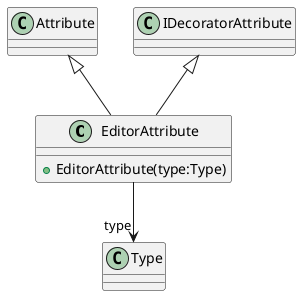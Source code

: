 @startuml
class EditorAttribute {
    + EditorAttribute(type:Type)
}
Attribute <|-- EditorAttribute
IDecoratorAttribute <|-- EditorAttribute
EditorAttribute --> "type" Type
@enduml
